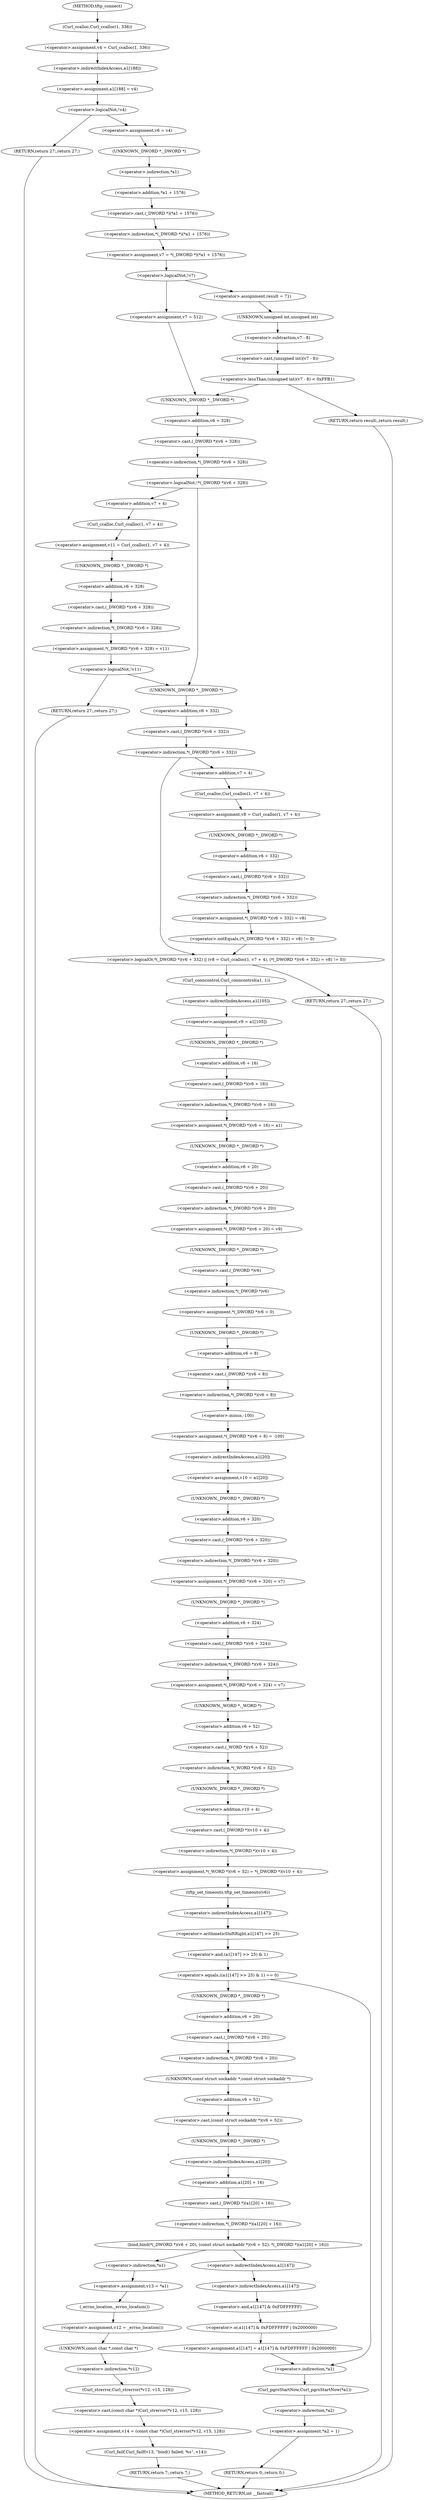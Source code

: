 digraph tftp_connect {  
"1000129" [label = "(<operator>.assignment,v4 = Curl_ccalloc(1, 336))" ]
"1000131" [label = "(Curl_ccalloc,Curl_ccalloc(1, 336))" ]
"1000134" [label = "(<operator>.assignment,a1[188] = v4)" ]
"1000135" [label = "(<operator>.indirectIndexAccess,a1[188])" ]
"1000140" [label = "(<operator>.logicalNot,!v4)" ]
"1000142" [label = "(RETURN,return 27;,return 27;)" ]
"1000144" [label = "(<operator>.assignment,v6 = v4)" ]
"1000147" [label = "(<operator>.assignment,v7 = *(_DWORD *)(*a1 + 1576))" ]
"1000149" [label = "(<operator>.indirection,*(_DWORD *)(*a1 + 1576))" ]
"1000150" [label = "(<operator>.cast,(_DWORD *)(*a1 + 1576))" ]
"1000151" [label = "(UNKNOWN,_DWORD *,_DWORD *)" ]
"1000152" [label = "(<operator>.addition,*a1 + 1576)" ]
"1000153" [label = "(<operator>.indirection,*a1)" ]
"1000157" [label = "(<operator>.logicalNot,!v7)" ]
"1000160" [label = "(<operator>.assignment,v7 = 512)" ]
"1000165" [label = "(<operator>.logicalNot,!*(_DWORD *)(v6 + 328))" ]
"1000166" [label = "(<operator>.indirection,*(_DWORD *)(v6 + 328))" ]
"1000167" [label = "(<operator>.cast,(_DWORD *)(v6 + 328))" ]
"1000168" [label = "(UNKNOWN,_DWORD *,_DWORD *)" ]
"1000169" [label = "(<operator>.addition,v6 + 328)" ]
"1000173" [label = "(<operator>.assignment,v11 = Curl_ccalloc(1, v7 + 4))" ]
"1000175" [label = "(Curl_ccalloc,Curl_ccalloc(1, v7 + 4))" ]
"1000177" [label = "(<operator>.addition,v7 + 4)" ]
"1000180" [label = "(<operator>.assignment,*(_DWORD *)(v6 + 328) = v11)" ]
"1000181" [label = "(<operator>.indirection,*(_DWORD *)(v6 + 328))" ]
"1000182" [label = "(<operator>.cast,(_DWORD *)(v6 + 328))" ]
"1000183" [label = "(UNKNOWN,_DWORD *,_DWORD *)" ]
"1000184" [label = "(<operator>.addition,v6 + 328)" ]
"1000189" [label = "(<operator>.logicalNot,!v11)" ]
"1000191" [label = "(RETURN,return 27;,return 27;)" ]
"1000194" [label = "(<operator>.logicalOr,*(_DWORD *)(v6 + 332) || (v8 = Curl_ccalloc(1, v7 + 4), (*(_DWORD *)(v6 + 332) = v8) != 0))" ]
"1000195" [label = "(<operator>.indirection,*(_DWORD *)(v6 + 332))" ]
"1000196" [label = "(<operator>.cast,(_DWORD *)(v6 + 332))" ]
"1000197" [label = "(UNKNOWN,_DWORD *,_DWORD *)" ]
"1000198" [label = "(<operator>.addition,v6 + 332)" ]
"1000202" [label = "(<operator>.assignment,v8 = Curl_ccalloc(1, v7 + 4))" ]
"1000204" [label = "(Curl_ccalloc,Curl_ccalloc(1, v7 + 4))" ]
"1000206" [label = "(<operator>.addition,v7 + 4)" ]
"1000209" [label = "(<operator>.notEquals,(*(_DWORD *)(v6 + 332) = v8) != 0)" ]
"1000210" [label = "(<operator>.assignment,*(_DWORD *)(v6 + 332) = v8)" ]
"1000211" [label = "(<operator>.indirection,*(_DWORD *)(v6 + 332))" ]
"1000212" [label = "(<operator>.cast,(_DWORD *)(v6 + 332))" ]
"1000213" [label = "(UNKNOWN,_DWORD *,_DWORD *)" ]
"1000214" [label = "(<operator>.addition,v6 + 332)" ]
"1000220" [label = "(Curl_conncontrol,Curl_conncontrol(a1, 1))" ]
"1000223" [label = "(<operator>.assignment,v9 = a1[105])" ]
"1000225" [label = "(<operator>.indirectIndexAccess,a1[105])" ]
"1000228" [label = "(<operator>.assignment,*(_DWORD *)(v6 + 16) = a1)" ]
"1000229" [label = "(<operator>.indirection,*(_DWORD *)(v6 + 16))" ]
"1000230" [label = "(<operator>.cast,(_DWORD *)(v6 + 16))" ]
"1000231" [label = "(UNKNOWN,_DWORD *,_DWORD *)" ]
"1000232" [label = "(<operator>.addition,v6 + 16)" ]
"1000236" [label = "(<operator>.assignment,*(_DWORD *)(v6 + 20) = v9)" ]
"1000237" [label = "(<operator>.indirection,*(_DWORD *)(v6 + 20))" ]
"1000238" [label = "(<operator>.cast,(_DWORD *)(v6 + 20))" ]
"1000239" [label = "(UNKNOWN,_DWORD *,_DWORD *)" ]
"1000240" [label = "(<operator>.addition,v6 + 20)" ]
"1000244" [label = "(<operator>.assignment,*(_DWORD *)v6 = 0)" ]
"1000245" [label = "(<operator>.indirection,*(_DWORD *)v6)" ]
"1000246" [label = "(<operator>.cast,(_DWORD *)v6)" ]
"1000247" [label = "(UNKNOWN,_DWORD *,_DWORD *)" ]
"1000250" [label = "(<operator>.assignment,*(_DWORD *)(v6 + 8) = -100)" ]
"1000251" [label = "(<operator>.indirection,*(_DWORD *)(v6 + 8))" ]
"1000252" [label = "(<operator>.cast,(_DWORD *)(v6 + 8))" ]
"1000253" [label = "(UNKNOWN,_DWORD *,_DWORD *)" ]
"1000254" [label = "(<operator>.addition,v6 + 8)" ]
"1000257" [label = "(<operator>.minus,-100)" ]
"1000259" [label = "(<operator>.assignment,v10 = a1[20])" ]
"1000261" [label = "(<operator>.indirectIndexAccess,a1[20])" ]
"1000264" [label = "(<operator>.assignment,*(_DWORD *)(v6 + 320) = v7)" ]
"1000265" [label = "(<operator>.indirection,*(_DWORD *)(v6 + 320))" ]
"1000266" [label = "(<operator>.cast,(_DWORD *)(v6 + 320))" ]
"1000267" [label = "(UNKNOWN,_DWORD *,_DWORD *)" ]
"1000268" [label = "(<operator>.addition,v6 + 320)" ]
"1000272" [label = "(<operator>.assignment,*(_DWORD *)(v6 + 324) = v7)" ]
"1000273" [label = "(<operator>.indirection,*(_DWORD *)(v6 + 324))" ]
"1000274" [label = "(<operator>.cast,(_DWORD *)(v6 + 324))" ]
"1000275" [label = "(UNKNOWN,_DWORD *,_DWORD *)" ]
"1000276" [label = "(<operator>.addition,v6 + 324)" ]
"1000280" [label = "(<operator>.assignment,*(_WORD *)(v6 + 52) = *(_DWORD *)(v10 + 4))" ]
"1000281" [label = "(<operator>.indirection,*(_WORD *)(v6 + 52))" ]
"1000282" [label = "(<operator>.cast,(_WORD *)(v6 + 52))" ]
"1000283" [label = "(UNKNOWN,_WORD *,_WORD *)" ]
"1000284" [label = "(<operator>.addition,v6 + 52)" ]
"1000287" [label = "(<operator>.indirection,*(_DWORD *)(v10 + 4))" ]
"1000288" [label = "(<operator>.cast,(_DWORD *)(v10 + 4))" ]
"1000289" [label = "(UNKNOWN,_DWORD *,_DWORD *)" ]
"1000290" [label = "(<operator>.addition,v10 + 4)" ]
"1000293" [label = "(tftp_set_timeouts,tftp_set_timeouts(v6))" ]
"1000296" [label = "(<operator>.equals,((a1[147] >> 25) & 1) == 0)" ]
"1000297" [label = "(<operator>.and,(a1[147] >> 25) & 1)" ]
"1000298" [label = "(<operator>.arithmeticShiftRight,a1[147] >> 25)" ]
"1000299" [label = "(<operator>.indirectIndexAccess,a1[147])" ]
"1000307" [label = "(bind,bind(*(_DWORD *)(v6 + 20), (const struct sockaddr *)(v6 + 52), *(_DWORD *)(a1[20] + 16)))" ]
"1000308" [label = "(<operator>.indirection,*(_DWORD *)(v6 + 20))" ]
"1000309" [label = "(<operator>.cast,(_DWORD *)(v6 + 20))" ]
"1000310" [label = "(UNKNOWN,_DWORD *,_DWORD *)" ]
"1000311" [label = "(<operator>.addition,v6 + 20)" ]
"1000314" [label = "(<operator>.cast,(const struct sockaddr *)(v6 + 52))" ]
"1000315" [label = "(UNKNOWN,const struct sockaddr *,const struct sockaddr *)" ]
"1000316" [label = "(<operator>.addition,v6 + 52)" ]
"1000319" [label = "(<operator>.indirection,*(_DWORD *)(a1[20] + 16))" ]
"1000320" [label = "(<operator>.cast,(_DWORD *)(a1[20] + 16))" ]
"1000321" [label = "(UNKNOWN,_DWORD *,_DWORD *)" ]
"1000322" [label = "(<operator>.addition,a1[20] + 16)" ]
"1000323" [label = "(<operator>.indirectIndexAccess,a1[20])" ]
"1000328" [label = "(<operator>.assignment,v13 = *a1)" ]
"1000330" [label = "(<operator>.indirection,*a1)" ]
"1000332" [label = "(<operator>.assignment,v12 = _errno_location())" ]
"1000334" [label = "(_errno_location,_errno_location())" ]
"1000335" [label = "(<operator>.assignment,v14 = (const char *)Curl_strerror(*v12, v15, 128))" ]
"1000337" [label = "(<operator>.cast,(const char *)Curl_strerror(*v12, v15, 128))" ]
"1000338" [label = "(UNKNOWN,const char *,const char *)" ]
"1000339" [label = "(Curl_strerror,Curl_strerror(*v12, v15, 128))" ]
"1000340" [label = "(<operator>.indirection,*v12)" ]
"1000344" [label = "(Curl_failf,Curl_failf(v13, \"bind() failed; %s\", v14))" ]
"1000348" [label = "(RETURN,return 7;,return 7;)" ]
"1000350" [label = "(<operator>.assignment,a1[147] = a1[147] & 0xFDFFFFFF | 0x2000000)" ]
"1000351" [label = "(<operator>.indirectIndexAccess,a1[147])" ]
"1000354" [label = "(<operator>.or,a1[147] & 0xFDFFFFFF | 0x2000000)" ]
"1000355" [label = "(<operator>.and,a1[147] & 0xFDFFFFFF)" ]
"1000356" [label = "(<operator>.indirectIndexAccess,a1[147])" ]
"1000361" [label = "(Curl_pgrsStartNow,Curl_pgrsStartNow(*a1))" ]
"1000362" [label = "(<operator>.indirection,*a1)" ]
"1000364" [label = "(<operator>.assignment,*a2 = 1)" ]
"1000365" [label = "(<operator>.indirection,*a2)" ]
"1000368" [label = "(RETURN,return 0;,return 0;)" ]
"1000370" [label = "(RETURN,return 27;,return 27;)" ]
"1000372" [label = "(<operator>.assignment,result = 71)" ]
"1000376" [label = "(<operator>.lessThan,(unsigned int)(v7 - 8) < 0xFFB1)" ]
"1000377" [label = "(<operator>.cast,(unsigned int)(v7 - 8))" ]
"1000378" [label = "(UNKNOWN,unsigned int,unsigned int)" ]
"1000379" [label = "(<operator>.subtraction,v7 - 8)" ]
"1000384" [label = "(RETURN,return result;,return result;)" ]
"1000113" [label = "(METHOD,tftp_connect)" ]
"1000386" [label = "(METHOD_RETURN,int __fastcall)" ]
  "1000129" -> "1000135" 
  "1000131" -> "1000129" 
  "1000134" -> "1000140" 
  "1000135" -> "1000134" 
  "1000140" -> "1000142" 
  "1000140" -> "1000144" 
  "1000142" -> "1000386" 
  "1000144" -> "1000151" 
  "1000147" -> "1000157" 
  "1000149" -> "1000147" 
  "1000150" -> "1000149" 
  "1000151" -> "1000153" 
  "1000152" -> "1000150" 
  "1000153" -> "1000152" 
  "1000157" -> "1000160" 
  "1000157" -> "1000372" 
  "1000160" -> "1000168" 
  "1000165" -> "1000197" 
  "1000165" -> "1000177" 
  "1000166" -> "1000165" 
  "1000167" -> "1000166" 
  "1000168" -> "1000169" 
  "1000169" -> "1000167" 
  "1000173" -> "1000183" 
  "1000175" -> "1000173" 
  "1000177" -> "1000175" 
  "1000180" -> "1000189" 
  "1000181" -> "1000180" 
  "1000182" -> "1000181" 
  "1000183" -> "1000184" 
  "1000184" -> "1000182" 
  "1000189" -> "1000197" 
  "1000189" -> "1000191" 
  "1000191" -> "1000386" 
  "1000194" -> "1000220" 
  "1000194" -> "1000370" 
  "1000195" -> "1000194" 
  "1000195" -> "1000206" 
  "1000196" -> "1000195" 
  "1000197" -> "1000198" 
  "1000198" -> "1000196" 
  "1000202" -> "1000213" 
  "1000204" -> "1000202" 
  "1000206" -> "1000204" 
  "1000209" -> "1000194" 
  "1000210" -> "1000209" 
  "1000211" -> "1000210" 
  "1000212" -> "1000211" 
  "1000213" -> "1000214" 
  "1000214" -> "1000212" 
  "1000220" -> "1000225" 
  "1000223" -> "1000231" 
  "1000225" -> "1000223" 
  "1000228" -> "1000239" 
  "1000229" -> "1000228" 
  "1000230" -> "1000229" 
  "1000231" -> "1000232" 
  "1000232" -> "1000230" 
  "1000236" -> "1000247" 
  "1000237" -> "1000236" 
  "1000238" -> "1000237" 
  "1000239" -> "1000240" 
  "1000240" -> "1000238" 
  "1000244" -> "1000253" 
  "1000245" -> "1000244" 
  "1000246" -> "1000245" 
  "1000247" -> "1000246" 
  "1000250" -> "1000261" 
  "1000251" -> "1000257" 
  "1000252" -> "1000251" 
  "1000253" -> "1000254" 
  "1000254" -> "1000252" 
  "1000257" -> "1000250" 
  "1000259" -> "1000267" 
  "1000261" -> "1000259" 
  "1000264" -> "1000275" 
  "1000265" -> "1000264" 
  "1000266" -> "1000265" 
  "1000267" -> "1000268" 
  "1000268" -> "1000266" 
  "1000272" -> "1000283" 
  "1000273" -> "1000272" 
  "1000274" -> "1000273" 
  "1000275" -> "1000276" 
  "1000276" -> "1000274" 
  "1000280" -> "1000293" 
  "1000281" -> "1000289" 
  "1000282" -> "1000281" 
  "1000283" -> "1000284" 
  "1000284" -> "1000282" 
  "1000287" -> "1000280" 
  "1000288" -> "1000287" 
  "1000289" -> "1000290" 
  "1000290" -> "1000288" 
  "1000293" -> "1000299" 
  "1000296" -> "1000310" 
  "1000296" -> "1000362" 
  "1000297" -> "1000296" 
  "1000298" -> "1000297" 
  "1000299" -> "1000298" 
  "1000307" -> "1000330" 
  "1000307" -> "1000351" 
  "1000308" -> "1000315" 
  "1000309" -> "1000308" 
  "1000310" -> "1000311" 
  "1000311" -> "1000309" 
  "1000314" -> "1000321" 
  "1000315" -> "1000316" 
  "1000316" -> "1000314" 
  "1000319" -> "1000307" 
  "1000320" -> "1000319" 
  "1000321" -> "1000323" 
  "1000322" -> "1000320" 
  "1000323" -> "1000322" 
  "1000328" -> "1000334" 
  "1000330" -> "1000328" 
  "1000332" -> "1000338" 
  "1000334" -> "1000332" 
  "1000335" -> "1000344" 
  "1000337" -> "1000335" 
  "1000338" -> "1000340" 
  "1000339" -> "1000337" 
  "1000340" -> "1000339" 
  "1000344" -> "1000348" 
  "1000348" -> "1000386" 
  "1000350" -> "1000362" 
  "1000351" -> "1000356" 
  "1000354" -> "1000350" 
  "1000355" -> "1000354" 
  "1000356" -> "1000355" 
  "1000361" -> "1000365" 
  "1000362" -> "1000361" 
  "1000364" -> "1000368" 
  "1000365" -> "1000364" 
  "1000368" -> "1000386" 
  "1000370" -> "1000386" 
  "1000372" -> "1000378" 
  "1000376" -> "1000168" 
  "1000376" -> "1000384" 
  "1000377" -> "1000376" 
  "1000378" -> "1000379" 
  "1000379" -> "1000377" 
  "1000384" -> "1000386" 
  "1000113" -> "1000131" 
}
